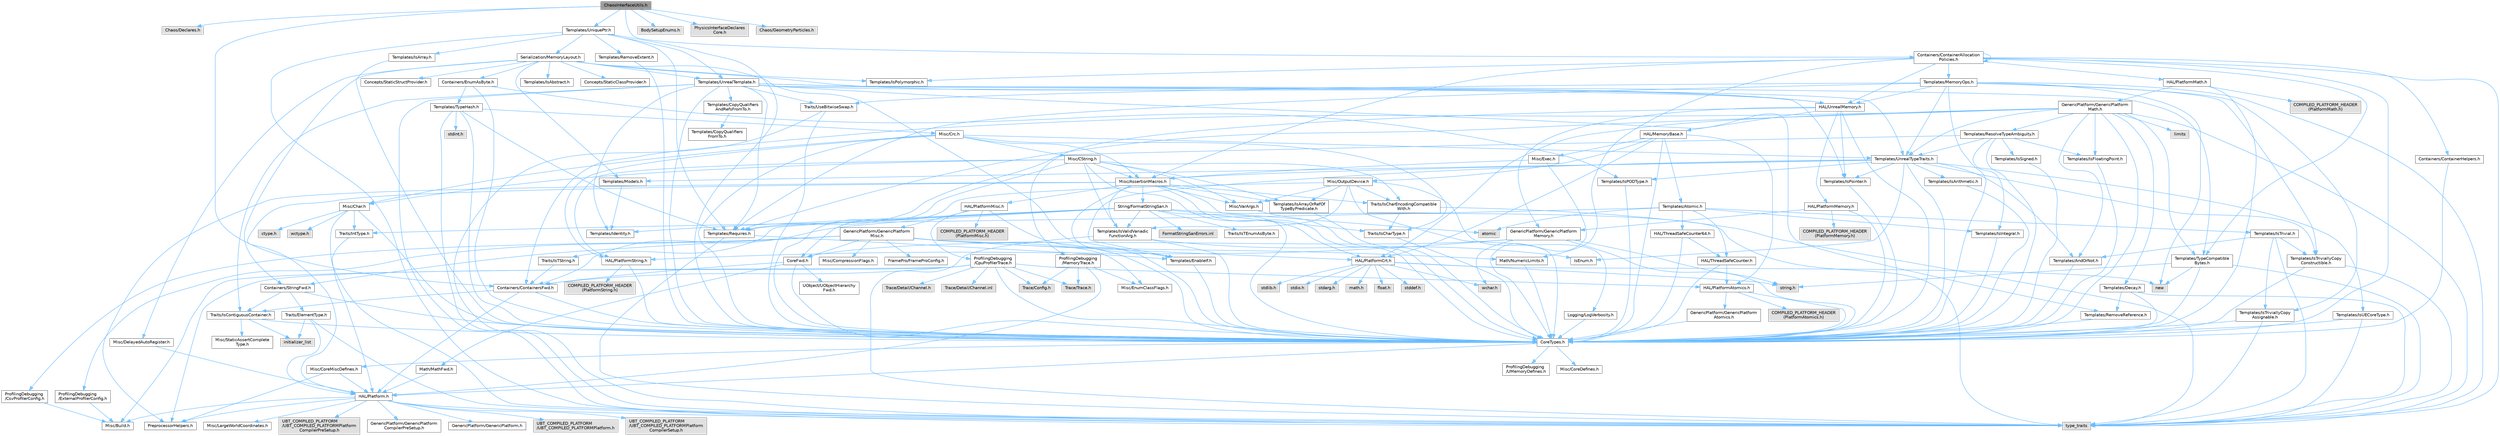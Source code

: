 digraph "ChaosInterfaceUtils.h"
{
 // INTERACTIVE_SVG=YES
 // LATEX_PDF_SIZE
  bgcolor="transparent";
  edge [fontname=Helvetica,fontsize=10,labelfontname=Helvetica,labelfontsize=10];
  node [fontname=Helvetica,fontsize=10,shape=box,height=0.2,width=0.4];
  Node1 [id="Node000001",label="ChaosInterfaceUtils.h",height=0.2,width=0.4,color="gray40", fillcolor="grey60", style="filled", fontcolor="black",tooltip=" "];
  Node1 -> Node2 [id="edge1_Node000001_Node000002",color="steelblue1",style="solid",tooltip=" "];
  Node2 [id="Node000002",label="Chaos/Declares.h",height=0.2,width=0.4,color="grey60", fillcolor="#E0E0E0", style="filled",tooltip=" "];
  Node1 -> Node3 [id="edge2_Node000001_Node000003",color="steelblue1",style="solid",tooltip=" "];
  Node3 [id="Node000003",label="Containers/ContainersFwd.h",height=0.2,width=0.4,color="grey40", fillcolor="white", style="filled",URL="$d4/d0a/ContainersFwd_8h.html",tooltip=" "];
  Node3 -> Node4 [id="edge3_Node000003_Node000004",color="steelblue1",style="solid",tooltip=" "];
  Node4 [id="Node000004",label="HAL/Platform.h",height=0.2,width=0.4,color="grey40", fillcolor="white", style="filled",URL="$d9/dd0/Platform_8h.html",tooltip=" "];
  Node4 -> Node5 [id="edge4_Node000004_Node000005",color="steelblue1",style="solid",tooltip=" "];
  Node5 [id="Node000005",label="Misc/Build.h",height=0.2,width=0.4,color="grey40", fillcolor="white", style="filled",URL="$d3/dbb/Build_8h.html",tooltip=" "];
  Node4 -> Node6 [id="edge5_Node000004_Node000006",color="steelblue1",style="solid",tooltip=" "];
  Node6 [id="Node000006",label="Misc/LargeWorldCoordinates.h",height=0.2,width=0.4,color="grey40", fillcolor="white", style="filled",URL="$d2/dcb/LargeWorldCoordinates_8h.html",tooltip=" "];
  Node4 -> Node7 [id="edge6_Node000004_Node000007",color="steelblue1",style="solid",tooltip=" "];
  Node7 [id="Node000007",label="type_traits",height=0.2,width=0.4,color="grey60", fillcolor="#E0E0E0", style="filled",tooltip=" "];
  Node4 -> Node8 [id="edge7_Node000004_Node000008",color="steelblue1",style="solid",tooltip=" "];
  Node8 [id="Node000008",label="PreprocessorHelpers.h",height=0.2,width=0.4,color="grey40", fillcolor="white", style="filled",URL="$db/ddb/PreprocessorHelpers_8h.html",tooltip=" "];
  Node4 -> Node9 [id="edge8_Node000004_Node000009",color="steelblue1",style="solid",tooltip=" "];
  Node9 [id="Node000009",label="UBT_COMPILED_PLATFORM\l/UBT_COMPILED_PLATFORMPlatform\lCompilerPreSetup.h",height=0.2,width=0.4,color="grey60", fillcolor="#E0E0E0", style="filled",tooltip=" "];
  Node4 -> Node10 [id="edge9_Node000004_Node000010",color="steelblue1",style="solid",tooltip=" "];
  Node10 [id="Node000010",label="GenericPlatform/GenericPlatform\lCompilerPreSetup.h",height=0.2,width=0.4,color="grey40", fillcolor="white", style="filled",URL="$d9/dc8/GenericPlatformCompilerPreSetup_8h.html",tooltip=" "];
  Node4 -> Node11 [id="edge10_Node000004_Node000011",color="steelblue1",style="solid",tooltip=" "];
  Node11 [id="Node000011",label="GenericPlatform/GenericPlatform.h",height=0.2,width=0.4,color="grey40", fillcolor="white", style="filled",URL="$d6/d84/GenericPlatform_8h.html",tooltip=" "];
  Node4 -> Node12 [id="edge11_Node000004_Node000012",color="steelblue1",style="solid",tooltip=" "];
  Node12 [id="Node000012",label="UBT_COMPILED_PLATFORM\l/UBT_COMPILED_PLATFORMPlatform.h",height=0.2,width=0.4,color="grey60", fillcolor="#E0E0E0", style="filled",tooltip=" "];
  Node4 -> Node13 [id="edge12_Node000004_Node000013",color="steelblue1",style="solid",tooltip=" "];
  Node13 [id="Node000013",label="UBT_COMPILED_PLATFORM\l/UBT_COMPILED_PLATFORMPlatform\lCompilerSetup.h",height=0.2,width=0.4,color="grey60", fillcolor="#E0E0E0", style="filled",tooltip=" "];
  Node3 -> Node14 [id="edge13_Node000003_Node000014",color="steelblue1",style="solid",tooltip=" "];
  Node14 [id="Node000014",label="CoreTypes.h",height=0.2,width=0.4,color="grey40", fillcolor="white", style="filled",URL="$dc/dec/CoreTypes_8h.html",tooltip=" "];
  Node14 -> Node4 [id="edge14_Node000014_Node000004",color="steelblue1",style="solid",tooltip=" "];
  Node14 -> Node15 [id="edge15_Node000014_Node000015",color="steelblue1",style="solid",tooltip=" "];
  Node15 [id="Node000015",label="ProfilingDebugging\l/UMemoryDefines.h",height=0.2,width=0.4,color="grey40", fillcolor="white", style="filled",URL="$d2/da2/UMemoryDefines_8h.html",tooltip=" "];
  Node14 -> Node16 [id="edge16_Node000014_Node000016",color="steelblue1",style="solid",tooltip=" "];
  Node16 [id="Node000016",label="Misc/CoreMiscDefines.h",height=0.2,width=0.4,color="grey40", fillcolor="white", style="filled",URL="$da/d38/CoreMiscDefines_8h.html",tooltip=" "];
  Node16 -> Node4 [id="edge17_Node000016_Node000004",color="steelblue1",style="solid",tooltip=" "];
  Node16 -> Node8 [id="edge18_Node000016_Node000008",color="steelblue1",style="solid",tooltip=" "];
  Node14 -> Node17 [id="edge19_Node000014_Node000017",color="steelblue1",style="solid",tooltip=" "];
  Node17 [id="Node000017",label="Misc/CoreDefines.h",height=0.2,width=0.4,color="grey40", fillcolor="white", style="filled",URL="$d3/dd2/CoreDefines_8h.html",tooltip=" "];
  Node3 -> Node18 [id="edge20_Node000003_Node000018",color="steelblue1",style="solid",tooltip=" "];
  Node18 [id="Node000018",label="Traits/IsContiguousContainer.h",height=0.2,width=0.4,color="grey40", fillcolor="white", style="filled",URL="$d5/d3c/IsContiguousContainer_8h.html",tooltip=" "];
  Node18 -> Node14 [id="edge21_Node000018_Node000014",color="steelblue1",style="solid",tooltip=" "];
  Node18 -> Node19 [id="edge22_Node000018_Node000019",color="steelblue1",style="solid",tooltip=" "];
  Node19 [id="Node000019",label="Misc/StaticAssertComplete\lType.h",height=0.2,width=0.4,color="grey40", fillcolor="white", style="filled",URL="$d5/d4e/StaticAssertCompleteType_8h.html",tooltip=" "];
  Node18 -> Node20 [id="edge23_Node000018_Node000020",color="steelblue1",style="solid",tooltip=" "];
  Node20 [id="Node000020",label="initializer_list",height=0.2,width=0.4,color="grey60", fillcolor="#E0E0E0", style="filled",tooltip=" "];
  Node1 -> Node21 [id="edge24_Node000001_Node000021",color="steelblue1",style="solid",tooltip=" "];
  Node21 [id="Node000021",label="Containers/ContainerAllocation\lPolicies.h",height=0.2,width=0.4,color="grey40", fillcolor="white", style="filled",URL="$d7/dff/ContainerAllocationPolicies_8h.html",tooltip=" "];
  Node21 -> Node14 [id="edge25_Node000021_Node000014",color="steelblue1",style="solid",tooltip=" "];
  Node21 -> Node22 [id="edge26_Node000021_Node000022",color="steelblue1",style="solid",tooltip=" "];
  Node22 [id="Node000022",label="Containers/ContainerHelpers.h",height=0.2,width=0.4,color="grey40", fillcolor="white", style="filled",URL="$d7/d33/ContainerHelpers_8h.html",tooltip=" "];
  Node22 -> Node14 [id="edge27_Node000022_Node000014",color="steelblue1",style="solid",tooltip=" "];
  Node21 -> Node21 [id="edge28_Node000021_Node000021",color="steelblue1",style="solid",tooltip=" "];
  Node21 -> Node23 [id="edge29_Node000021_Node000023",color="steelblue1",style="solid",tooltip=" "];
  Node23 [id="Node000023",label="HAL/PlatformMath.h",height=0.2,width=0.4,color="grey40", fillcolor="white", style="filled",URL="$dc/d53/PlatformMath_8h.html",tooltip=" "];
  Node23 -> Node14 [id="edge30_Node000023_Node000014",color="steelblue1",style="solid",tooltip=" "];
  Node23 -> Node24 [id="edge31_Node000023_Node000024",color="steelblue1",style="solid",tooltip=" "];
  Node24 [id="Node000024",label="GenericPlatform/GenericPlatform\lMath.h",height=0.2,width=0.4,color="grey40", fillcolor="white", style="filled",URL="$d5/d79/GenericPlatformMath_8h.html",tooltip=" "];
  Node24 -> Node14 [id="edge32_Node000024_Node000014",color="steelblue1",style="solid",tooltip=" "];
  Node24 -> Node3 [id="edge33_Node000024_Node000003",color="steelblue1",style="solid",tooltip=" "];
  Node24 -> Node25 [id="edge34_Node000024_Node000025",color="steelblue1",style="solid",tooltip=" "];
  Node25 [id="Node000025",label="HAL/PlatformCrt.h",height=0.2,width=0.4,color="grey40", fillcolor="white", style="filled",URL="$d8/d75/PlatformCrt_8h.html",tooltip=" "];
  Node25 -> Node26 [id="edge35_Node000025_Node000026",color="steelblue1",style="solid",tooltip=" "];
  Node26 [id="Node000026",label="new",height=0.2,width=0.4,color="grey60", fillcolor="#E0E0E0", style="filled",tooltip=" "];
  Node25 -> Node27 [id="edge36_Node000025_Node000027",color="steelblue1",style="solid",tooltip=" "];
  Node27 [id="Node000027",label="wchar.h",height=0.2,width=0.4,color="grey60", fillcolor="#E0E0E0", style="filled",tooltip=" "];
  Node25 -> Node28 [id="edge37_Node000025_Node000028",color="steelblue1",style="solid",tooltip=" "];
  Node28 [id="Node000028",label="stddef.h",height=0.2,width=0.4,color="grey60", fillcolor="#E0E0E0", style="filled",tooltip=" "];
  Node25 -> Node29 [id="edge38_Node000025_Node000029",color="steelblue1",style="solid",tooltip=" "];
  Node29 [id="Node000029",label="stdlib.h",height=0.2,width=0.4,color="grey60", fillcolor="#E0E0E0", style="filled",tooltip=" "];
  Node25 -> Node30 [id="edge39_Node000025_Node000030",color="steelblue1",style="solid",tooltip=" "];
  Node30 [id="Node000030",label="stdio.h",height=0.2,width=0.4,color="grey60", fillcolor="#E0E0E0", style="filled",tooltip=" "];
  Node25 -> Node31 [id="edge40_Node000025_Node000031",color="steelblue1",style="solid",tooltip=" "];
  Node31 [id="Node000031",label="stdarg.h",height=0.2,width=0.4,color="grey60", fillcolor="#E0E0E0", style="filled",tooltip=" "];
  Node25 -> Node32 [id="edge41_Node000025_Node000032",color="steelblue1",style="solid",tooltip=" "];
  Node32 [id="Node000032",label="math.h",height=0.2,width=0.4,color="grey60", fillcolor="#E0E0E0", style="filled",tooltip=" "];
  Node25 -> Node33 [id="edge42_Node000025_Node000033",color="steelblue1",style="solid",tooltip=" "];
  Node33 [id="Node000033",label="float.h",height=0.2,width=0.4,color="grey60", fillcolor="#E0E0E0", style="filled",tooltip=" "];
  Node25 -> Node34 [id="edge43_Node000025_Node000034",color="steelblue1",style="solid",tooltip=" "];
  Node34 [id="Node000034",label="string.h",height=0.2,width=0.4,color="grey60", fillcolor="#E0E0E0", style="filled",tooltip=" "];
  Node24 -> Node35 [id="edge44_Node000024_Node000035",color="steelblue1",style="solid",tooltip=" "];
  Node35 [id="Node000035",label="Templates/AndOrNot.h",height=0.2,width=0.4,color="grey40", fillcolor="white", style="filled",URL="$db/d0a/AndOrNot_8h.html",tooltip=" "];
  Node35 -> Node14 [id="edge45_Node000035_Node000014",color="steelblue1",style="solid",tooltip=" "];
  Node24 -> Node36 [id="edge46_Node000024_Node000036",color="steelblue1",style="solid",tooltip=" "];
  Node36 [id="Node000036",label="Templates/Decay.h",height=0.2,width=0.4,color="grey40", fillcolor="white", style="filled",URL="$dd/d0f/Decay_8h.html",tooltip=" "];
  Node36 -> Node14 [id="edge47_Node000036_Node000014",color="steelblue1",style="solid",tooltip=" "];
  Node36 -> Node37 [id="edge48_Node000036_Node000037",color="steelblue1",style="solid",tooltip=" "];
  Node37 [id="Node000037",label="Templates/RemoveReference.h",height=0.2,width=0.4,color="grey40", fillcolor="white", style="filled",URL="$da/dbe/RemoveReference_8h.html",tooltip=" "];
  Node37 -> Node14 [id="edge49_Node000037_Node000014",color="steelblue1",style="solid",tooltip=" "];
  Node36 -> Node7 [id="edge50_Node000036_Node000007",color="steelblue1",style="solid",tooltip=" "];
  Node24 -> Node38 [id="edge51_Node000024_Node000038",color="steelblue1",style="solid",tooltip=" "];
  Node38 [id="Node000038",label="Templates/IsFloatingPoint.h",height=0.2,width=0.4,color="grey40", fillcolor="white", style="filled",URL="$d3/d11/IsFloatingPoint_8h.html",tooltip=" "];
  Node38 -> Node14 [id="edge52_Node000038_Node000014",color="steelblue1",style="solid",tooltip=" "];
  Node24 -> Node39 [id="edge53_Node000024_Node000039",color="steelblue1",style="solid",tooltip=" "];
  Node39 [id="Node000039",label="Templates/UnrealTypeTraits.h",height=0.2,width=0.4,color="grey40", fillcolor="white", style="filled",URL="$d2/d2d/UnrealTypeTraits_8h.html",tooltip=" "];
  Node39 -> Node14 [id="edge54_Node000039_Node000014",color="steelblue1",style="solid",tooltip=" "];
  Node39 -> Node40 [id="edge55_Node000039_Node000040",color="steelblue1",style="solid",tooltip=" "];
  Node40 [id="Node000040",label="Templates/IsPointer.h",height=0.2,width=0.4,color="grey40", fillcolor="white", style="filled",URL="$d7/d05/IsPointer_8h.html",tooltip=" "];
  Node40 -> Node14 [id="edge56_Node000040_Node000014",color="steelblue1",style="solid",tooltip=" "];
  Node39 -> Node41 [id="edge57_Node000039_Node000041",color="steelblue1",style="solid",tooltip=" "];
  Node41 [id="Node000041",label="Misc/AssertionMacros.h",height=0.2,width=0.4,color="grey40", fillcolor="white", style="filled",URL="$d0/dfa/AssertionMacros_8h.html",tooltip=" "];
  Node41 -> Node14 [id="edge58_Node000041_Node000014",color="steelblue1",style="solid",tooltip=" "];
  Node41 -> Node4 [id="edge59_Node000041_Node000004",color="steelblue1",style="solid",tooltip=" "];
  Node41 -> Node42 [id="edge60_Node000041_Node000042",color="steelblue1",style="solid",tooltip=" "];
  Node42 [id="Node000042",label="HAL/PlatformMisc.h",height=0.2,width=0.4,color="grey40", fillcolor="white", style="filled",URL="$d0/df5/PlatformMisc_8h.html",tooltip=" "];
  Node42 -> Node14 [id="edge61_Node000042_Node000014",color="steelblue1",style="solid",tooltip=" "];
  Node42 -> Node43 [id="edge62_Node000042_Node000043",color="steelblue1",style="solid",tooltip=" "];
  Node43 [id="Node000043",label="GenericPlatform/GenericPlatform\lMisc.h",height=0.2,width=0.4,color="grey40", fillcolor="white", style="filled",URL="$db/d9a/GenericPlatformMisc_8h.html",tooltip=" "];
  Node43 -> Node44 [id="edge63_Node000043_Node000044",color="steelblue1",style="solid",tooltip=" "];
  Node44 [id="Node000044",label="Containers/StringFwd.h",height=0.2,width=0.4,color="grey40", fillcolor="white", style="filled",URL="$df/d37/StringFwd_8h.html",tooltip=" "];
  Node44 -> Node14 [id="edge64_Node000044_Node000014",color="steelblue1",style="solid",tooltip=" "];
  Node44 -> Node45 [id="edge65_Node000044_Node000045",color="steelblue1",style="solid",tooltip=" "];
  Node45 [id="Node000045",label="Traits/ElementType.h",height=0.2,width=0.4,color="grey40", fillcolor="white", style="filled",URL="$d5/d4f/ElementType_8h.html",tooltip=" "];
  Node45 -> Node4 [id="edge66_Node000045_Node000004",color="steelblue1",style="solid",tooltip=" "];
  Node45 -> Node20 [id="edge67_Node000045_Node000020",color="steelblue1",style="solid",tooltip=" "];
  Node45 -> Node7 [id="edge68_Node000045_Node000007",color="steelblue1",style="solid",tooltip=" "];
  Node44 -> Node18 [id="edge69_Node000044_Node000018",color="steelblue1",style="solid",tooltip=" "];
  Node43 -> Node46 [id="edge70_Node000043_Node000046",color="steelblue1",style="solid",tooltip=" "];
  Node46 [id="Node000046",label="CoreFwd.h",height=0.2,width=0.4,color="grey40", fillcolor="white", style="filled",URL="$d1/d1e/CoreFwd_8h.html",tooltip=" "];
  Node46 -> Node14 [id="edge71_Node000046_Node000014",color="steelblue1",style="solid",tooltip=" "];
  Node46 -> Node3 [id="edge72_Node000046_Node000003",color="steelblue1",style="solid",tooltip=" "];
  Node46 -> Node47 [id="edge73_Node000046_Node000047",color="steelblue1",style="solid",tooltip=" "];
  Node47 [id="Node000047",label="Math/MathFwd.h",height=0.2,width=0.4,color="grey40", fillcolor="white", style="filled",URL="$d2/d10/MathFwd_8h.html",tooltip=" "];
  Node47 -> Node4 [id="edge74_Node000047_Node000004",color="steelblue1",style="solid",tooltip=" "];
  Node46 -> Node48 [id="edge75_Node000046_Node000048",color="steelblue1",style="solid",tooltip=" "];
  Node48 [id="Node000048",label="UObject/UObjectHierarchy\lFwd.h",height=0.2,width=0.4,color="grey40", fillcolor="white", style="filled",URL="$d3/d13/UObjectHierarchyFwd_8h.html",tooltip=" "];
  Node43 -> Node14 [id="edge76_Node000043_Node000014",color="steelblue1",style="solid",tooltip=" "];
  Node43 -> Node49 [id="edge77_Node000043_Node000049",color="steelblue1",style="solid",tooltip=" "];
  Node49 [id="Node000049",label="FramePro/FrameProConfig.h",height=0.2,width=0.4,color="grey40", fillcolor="white", style="filled",URL="$d7/d90/FrameProConfig_8h.html",tooltip=" "];
  Node43 -> Node25 [id="edge78_Node000043_Node000025",color="steelblue1",style="solid",tooltip=" "];
  Node43 -> Node50 [id="edge79_Node000043_Node000050",color="steelblue1",style="solid",tooltip=" "];
  Node50 [id="Node000050",label="Math/NumericLimits.h",height=0.2,width=0.4,color="grey40", fillcolor="white", style="filled",URL="$df/d1b/NumericLimits_8h.html",tooltip=" "];
  Node50 -> Node14 [id="edge80_Node000050_Node000014",color="steelblue1",style="solid",tooltip=" "];
  Node43 -> Node51 [id="edge81_Node000043_Node000051",color="steelblue1",style="solid",tooltip=" "];
  Node51 [id="Node000051",label="Misc/CompressionFlags.h",height=0.2,width=0.4,color="grey40", fillcolor="white", style="filled",URL="$d9/d76/CompressionFlags_8h.html",tooltip=" "];
  Node43 -> Node52 [id="edge82_Node000043_Node000052",color="steelblue1",style="solid",tooltip=" "];
  Node52 [id="Node000052",label="Misc/EnumClassFlags.h",height=0.2,width=0.4,color="grey40", fillcolor="white", style="filled",URL="$d8/de7/EnumClassFlags_8h.html",tooltip=" "];
  Node43 -> Node53 [id="edge83_Node000043_Node000053",color="steelblue1",style="solid",tooltip=" "];
  Node53 [id="Node000053",label="ProfilingDebugging\l/CsvProfilerConfig.h",height=0.2,width=0.4,color="grey40", fillcolor="white", style="filled",URL="$d3/d88/CsvProfilerConfig_8h.html",tooltip=" "];
  Node53 -> Node5 [id="edge84_Node000053_Node000005",color="steelblue1",style="solid",tooltip=" "];
  Node43 -> Node54 [id="edge85_Node000043_Node000054",color="steelblue1",style="solid",tooltip=" "];
  Node54 [id="Node000054",label="ProfilingDebugging\l/ExternalProfilerConfig.h",height=0.2,width=0.4,color="grey40", fillcolor="white", style="filled",URL="$d3/dbb/ExternalProfilerConfig_8h.html",tooltip=" "];
  Node54 -> Node5 [id="edge86_Node000054_Node000005",color="steelblue1",style="solid",tooltip=" "];
  Node42 -> Node55 [id="edge87_Node000042_Node000055",color="steelblue1",style="solid",tooltip=" "];
  Node55 [id="Node000055",label="COMPILED_PLATFORM_HEADER\l(PlatformMisc.h)",height=0.2,width=0.4,color="grey60", fillcolor="#E0E0E0", style="filled",tooltip=" "];
  Node42 -> Node56 [id="edge88_Node000042_Node000056",color="steelblue1",style="solid",tooltip=" "];
  Node56 [id="Node000056",label="ProfilingDebugging\l/CpuProfilerTrace.h",height=0.2,width=0.4,color="grey40", fillcolor="white", style="filled",URL="$da/dcb/CpuProfilerTrace_8h.html",tooltip=" "];
  Node56 -> Node14 [id="edge89_Node000056_Node000014",color="steelblue1",style="solid",tooltip=" "];
  Node56 -> Node3 [id="edge90_Node000056_Node000003",color="steelblue1",style="solid",tooltip=" "];
  Node56 -> Node57 [id="edge91_Node000056_Node000057",color="steelblue1",style="solid",tooltip=" "];
  Node57 [id="Node000057",label="HAL/PlatformAtomics.h",height=0.2,width=0.4,color="grey40", fillcolor="white", style="filled",URL="$d3/d36/PlatformAtomics_8h.html",tooltip=" "];
  Node57 -> Node14 [id="edge92_Node000057_Node000014",color="steelblue1",style="solid",tooltip=" "];
  Node57 -> Node58 [id="edge93_Node000057_Node000058",color="steelblue1",style="solid",tooltip=" "];
  Node58 [id="Node000058",label="GenericPlatform/GenericPlatform\lAtomics.h",height=0.2,width=0.4,color="grey40", fillcolor="white", style="filled",URL="$da/d72/GenericPlatformAtomics_8h.html",tooltip=" "];
  Node58 -> Node14 [id="edge94_Node000058_Node000014",color="steelblue1",style="solid",tooltip=" "];
  Node57 -> Node59 [id="edge95_Node000057_Node000059",color="steelblue1",style="solid",tooltip=" "];
  Node59 [id="Node000059",label="COMPILED_PLATFORM_HEADER\l(PlatformAtomics.h)",height=0.2,width=0.4,color="grey60", fillcolor="#E0E0E0", style="filled",tooltip=" "];
  Node56 -> Node8 [id="edge96_Node000056_Node000008",color="steelblue1",style="solid",tooltip=" "];
  Node56 -> Node5 [id="edge97_Node000056_Node000005",color="steelblue1",style="solid",tooltip=" "];
  Node56 -> Node60 [id="edge98_Node000056_Node000060",color="steelblue1",style="solid",tooltip=" "];
  Node60 [id="Node000060",label="Trace/Config.h",height=0.2,width=0.4,color="grey60", fillcolor="#E0E0E0", style="filled",tooltip=" "];
  Node56 -> Node61 [id="edge99_Node000056_Node000061",color="steelblue1",style="solid",tooltip=" "];
  Node61 [id="Node000061",label="Trace/Detail/Channel.h",height=0.2,width=0.4,color="grey60", fillcolor="#E0E0E0", style="filled",tooltip=" "];
  Node56 -> Node62 [id="edge100_Node000056_Node000062",color="steelblue1",style="solid",tooltip=" "];
  Node62 [id="Node000062",label="Trace/Detail/Channel.inl",height=0.2,width=0.4,color="grey60", fillcolor="#E0E0E0", style="filled",tooltip=" "];
  Node56 -> Node63 [id="edge101_Node000056_Node000063",color="steelblue1",style="solid",tooltip=" "];
  Node63 [id="Node000063",label="Trace/Trace.h",height=0.2,width=0.4,color="grey60", fillcolor="#E0E0E0", style="filled",tooltip=" "];
  Node41 -> Node8 [id="edge102_Node000041_Node000008",color="steelblue1",style="solid",tooltip=" "];
  Node41 -> Node64 [id="edge103_Node000041_Node000064",color="steelblue1",style="solid",tooltip=" "];
  Node64 [id="Node000064",label="Templates/EnableIf.h",height=0.2,width=0.4,color="grey40", fillcolor="white", style="filled",URL="$d7/d60/EnableIf_8h.html",tooltip=" "];
  Node64 -> Node14 [id="edge104_Node000064_Node000014",color="steelblue1",style="solid",tooltip=" "];
  Node41 -> Node65 [id="edge105_Node000041_Node000065",color="steelblue1",style="solid",tooltip=" "];
  Node65 [id="Node000065",label="Templates/IsArrayOrRefOf\lTypeByPredicate.h",height=0.2,width=0.4,color="grey40", fillcolor="white", style="filled",URL="$d6/da1/IsArrayOrRefOfTypeByPredicate_8h.html",tooltip=" "];
  Node65 -> Node14 [id="edge106_Node000065_Node000014",color="steelblue1",style="solid",tooltip=" "];
  Node41 -> Node66 [id="edge107_Node000041_Node000066",color="steelblue1",style="solid",tooltip=" "];
  Node66 [id="Node000066",label="Templates/IsValidVariadic\lFunctionArg.h",height=0.2,width=0.4,color="grey40", fillcolor="white", style="filled",URL="$d0/dc8/IsValidVariadicFunctionArg_8h.html",tooltip=" "];
  Node66 -> Node14 [id="edge108_Node000066_Node000014",color="steelblue1",style="solid",tooltip=" "];
  Node66 -> Node67 [id="edge109_Node000066_Node000067",color="steelblue1",style="solid",tooltip=" "];
  Node67 [id="Node000067",label="IsEnum.h",height=0.2,width=0.4,color="grey40", fillcolor="white", style="filled",URL="$d4/de5/IsEnum_8h.html",tooltip=" "];
  Node66 -> Node7 [id="edge110_Node000066_Node000007",color="steelblue1",style="solid",tooltip=" "];
  Node41 -> Node68 [id="edge111_Node000041_Node000068",color="steelblue1",style="solid",tooltip=" "];
  Node68 [id="Node000068",label="Traits/IsCharEncodingCompatible\lWith.h",height=0.2,width=0.4,color="grey40", fillcolor="white", style="filled",URL="$df/dd1/IsCharEncodingCompatibleWith_8h.html",tooltip=" "];
  Node68 -> Node7 [id="edge112_Node000068_Node000007",color="steelblue1",style="solid",tooltip=" "];
  Node68 -> Node69 [id="edge113_Node000068_Node000069",color="steelblue1",style="solid",tooltip=" "];
  Node69 [id="Node000069",label="Traits/IsCharType.h",height=0.2,width=0.4,color="grey40", fillcolor="white", style="filled",URL="$db/d51/IsCharType_8h.html",tooltip=" "];
  Node69 -> Node14 [id="edge114_Node000069_Node000014",color="steelblue1",style="solid",tooltip=" "];
  Node41 -> Node70 [id="edge115_Node000041_Node000070",color="steelblue1",style="solid",tooltip=" "];
  Node70 [id="Node000070",label="Misc/VarArgs.h",height=0.2,width=0.4,color="grey40", fillcolor="white", style="filled",URL="$d5/d6f/VarArgs_8h.html",tooltip=" "];
  Node70 -> Node14 [id="edge116_Node000070_Node000014",color="steelblue1",style="solid",tooltip=" "];
  Node41 -> Node71 [id="edge117_Node000041_Node000071",color="steelblue1",style="solid",tooltip=" "];
  Node71 [id="Node000071",label="String/FormatStringSan.h",height=0.2,width=0.4,color="grey40", fillcolor="white", style="filled",URL="$d3/d8b/FormatStringSan_8h.html",tooltip=" "];
  Node71 -> Node7 [id="edge118_Node000071_Node000007",color="steelblue1",style="solid",tooltip=" "];
  Node71 -> Node14 [id="edge119_Node000071_Node000014",color="steelblue1",style="solid",tooltip=" "];
  Node71 -> Node72 [id="edge120_Node000071_Node000072",color="steelblue1",style="solid",tooltip=" "];
  Node72 [id="Node000072",label="Templates/Requires.h",height=0.2,width=0.4,color="grey40", fillcolor="white", style="filled",URL="$dc/d96/Requires_8h.html",tooltip=" "];
  Node72 -> Node64 [id="edge121_Node000072_Node000064",color="steelblue1",style="solid",tooltip=" "];
  Node72 -> Node7 [id="edge122_Node000072_Node000007",color="steelblue1",style="solid",tooltip=" "];
  Node71 -> Node73 [id="edge123_Node000071_Node000073",color="steelblue1",style="solid",tooltip=" "];
  Node73 [id="Node000073",label="Templates/Identity.h",height=0.2,width=0.4,color="grey40", fillcolor="white", style="filled",URL="$d0/dd5/Identity_8h.html",tooltip=" "];
  Node71 -> Node66 [id="edge124_Node000071_Node000066",color="steelblue1",style="solid",tooltip=" "];
  Node71 -> Node69 [id="edge125_Node000071_Node000069",color="steelblue1",style="solid",tooltip=" "];
  Node71 -> Node74 [id="edge126_Node000071_Node000074",color="steelblue1",style="solid",tooltip=" "];
  Node74 [id="Node000074",label="Traits/IsTEnumAsByte.h",height=0.2,width=0.4,color="grey40", fillcolor="white", style="filled",URL="$d1/de6/IsTEnumAsByte_8h.html",tooltip=" "];
  Node71 -> Node75 [id="edge127_Node000071_Node000075",color="steelblue1",style="solid",tooltip=" "];
  Node75 [id="Node000075",label="Traits/IsTString.h",height=0.2,width=0.4,color="grey40", fillcolor="white", style="filled",URL="$d0/df8/IsTString_8h.html",tooltip=" "];
  Node75 -> Node3 [id="edge128_Node000075_Node000003",color="steelblue1",style="solid",tooltip=" "];
  Node71 -> Node3 [id="edge129_Node000071_Node000003",color="steelblue1",style="solid",tooltip=" "];
  Node71 -> Node76 [id="edge130_Node000071_Node000076",color="steelblue1",style="solid",tooltip=" "];
  Node76 [id="Node000076",label="FormatStringSanErrors.inl",height=0.2,width=0.4,color="grey60", fillcolor="#E0E0E0", style="filled",tooltip=" "];
  Node41 -> Node77 [id="edge131_Node000041_Node000077",color="steelblue1",style="solid",tooltip=" "];
  Node77 [id="Node000077",label="atomic",height=0.2,width=0.4,color="grey60", fillcolor="#E0E0E0", style="filled",tooltip=" "];
  Node39 -> Node35 [id="edge132_Node000039_Node000035",color="steelblue1",style="solid",tooltip=" "];
  Node39 -> Node64 [id="edge133_Node000039_Node000064",color="steelblue1",style="solid",tooltip=" "];
  Node39 -> Node78 [id="edge134_Node000039_Node000078",color="steelblue1",style="solid",tooltip=" "];
  Node78 [id="Node000078",label="Templates/IsArithmetic.h",height=0.2,width=0.4,color="grey40", fillcolor="white", style="filled",URL="$d2/d5d/IsArithmetic_8h.html",tooltip=" "];
  Node78 -> Node14 [id="edge135_Node000078_Node000014",color="steelblue1",style="solid",tooltip=" "];
  Node39 -> Node67 [id="edge136_Node000039_Node000067",color="steelblue1",style="solid",tooltip=" "];
  Node39 -> Node79 [id="edge137_Node000039_Node000079",color="steelblue1",style="solid",tooltip=" "];
  Node79 [id="Node000079",label="Templates/Models.h",height=0.2,width=0.4,color="grey40", fillcolor="white", style="filled",URL="$d3/d0c/Models_8h.html",tooltip=" "];
  Node79 -> Node73 [id="edge138_Node000079_Node000073",color="steelblue1",style="solid",tooltip=" "];
  Node39 -> Node80 [id="edge139_Node000039_Node000080",color="steelblue1",style="solid",tooltip=" "];
  Node80 [id="Node000080",label="Templates/IsPODType.h",height=0.2,width=0.4,color="grey40", fillcolor="white", style="filled",URL="$d7/db1/IsPODType_8h.html",tooltip=" "];
  Node80 -> Node14 [id="edge140_Node000080_Node000014",color="steelblue1",style="solid",tooltip=" "];
  Node39 -> Node81 [id="edge141_Node000039_Node000081",color="steelblue1",style="solid",tooltip=" "];
  Node81 [id="Node000081",label="Templates/IsUECoreType.h",height=0.2,width=0.4,color="grey40", fillcolor="white", style="filled",URL="$d1/db8/IsUECoreType_8h.html",tooltip=" "];
  Node81 -> Node14 [id="edge142_Node000081_Node000014",color="steelblue1",style="solid",tooltip=" "];
  Node81 -> Node7 [id="edge143_Node000081_Node000007",color="steelblue1",style="solid",tooltip=" "];
  Node39 -> Node82 [id="edge144_Node000039_Node000082",color="steelblue1",style="solid",tooltip=" "];
  Node82 [id="Node000082",label="Templates/IsTriviallyCopy\lConstructible.h",height=0.2,width=0.4,color="grey40", fillcolor="white", style="filled",URL="$d3/d78/IsTriviallyCopyConstructible_8h.html",tooltip=" "];
  Node82 -> Node14 [id="edge145_Node000082_Node000014",color="steelblue1",style="solid",tooltip=" "];
  Node82 -> Node7 [id="edge146_Node000082_Node000007",color="steelblue1",style="solid",tooltip=" "];
  Node24 -> Node72 [id="edge147_Node000024_Node000072",color="steelblue1",style="solid",tooltip=" "];
  Node24 -> Node83 [id="edge148_Node000024_Node000083",color="steelblue1",style="solid",tooltip=" "];
  Node83 [id="Node000083",label="Templates/ResolveTypeAmbiguity.h",height=0.2,width=0.4,color="grey40", fillcolor="white", style="filled",URL="$df/d1f/ResolveTypeAmbiguity_8h.html",tooltip=" "];
  Node83 -> Node14 [id="edge149_Node000083_Node000014",color="steelblue1",style="solid",tooltip=" "];
  Node83 -> Node38 [id="edge150_Node000083_Node000038",color="steelblue1",style="solid",tooltip=" "];
  Node83 -> Node39 [id="edge151_Node000083_Node000039",color="steelblue1",style="solid",tooltip=" "];
  Node83 -> Node84 [id="edge152_Node000083_Node000084",color="steelblue1",style="solid",tooltip=" "];
  Node84 [id="Node000084",label="Templates/IsSigned.h",height=0.2,width=0.4,color="grey40", fillcolor="white", style="filled",URL="$d8/dd8/IsSigned_8h.html",tooltip=" "];
  Node84 -> Node14 [id="edge153_Node000084_Node000014",color="steelblue1",style="solid",tooltip=" "];
  Node83 -> Node85 [id="edge154_Node000083_Node000085",color="steelblue1",style="solid",tooltip=" "];
  Node85 [id="Node000085",label="Templates/IsIntegral.h",height=0.2,width=0.4,color="grey40", fillcolor="white", style="filled",URL="$da/d64/IsIntegral_8h.html",tooltip=" "];
  Node85 -> Node14 [id="edge155_Node000085_Node000014",color="steelblue1",style="solid",tooltip=" "];
  Node83 -> Node72 [id="edge156_Node000083_Node000072",color="steelblue1",style="solid",tooltip=" "];
  Node24 -> Node86 [id="edge157_Node000024_Node000086",color="steelblue1",style="solid",tooltip=" "];
  Node86 [id="Node000086",label="Templates/TypeCompatible\lBytes.h",height=0.2,width=0.4,color="grey40", fillcolor="white", style="filled",URL="$df/d0a/TypeCompatibleBytes_8h.html",tooltip=" "];
  Node86 -> Node14 [id="edge158_Node000086_Node000014",color="steelblue1",style="solid",tooltip=" "];
  Node86 -> Node34 [id="edge159_Node000086_Node000034",color="steelblue1",style="solid",tooltip=" "];
  Node86 -> Node26 [id="edge160_Node000086_Node000026",color="steelblue1",style="solid",tooltip=" "];
  Node86 -> Node7 [id="edge161_Node000086_Node000007",color="steelblue1",style="solid",tooltip=" "];
  Node24 -> Node87 [id="edge162_Node000024_Node000087",color="steelblue1",style="solid",tooltip=" "];
  Node87 [id="Node000087",label="limits",height=0.2,width=0.4,color="grey60", fillcolor="#E0E0E0", style="filled",tooltip=" "];
  Node24 -> Node7 [id="edge163_Node000024_Node000007",color="steelblue1",style="solid",tooltip=" "];
  Node23 -> Node88 [id="edge164_Node000023_Node000088",color="steelblue1",style="solid",tooltip=" "];
  Node88 [id="Node000088",label="COMPILED_PLATFORM_HEADER\l(PlatformMath.h)",height=0.2,width=0.4,color="grey60", fillcolor="#E0E0E0", style="filled",tooltip=" "];
  Node21 -> Node89 [id="edge165_Node000021_Node000089",color="steelblue1",style="solid",tooltip=" "];
  Node89 [id="Node000089",label="HAL/UnrealMemory.h",height=0.2,width=0.4,color="grey40", fillcolor="white", style="filled",URL="$d9/d96/UnrealMemory_8h.html",tooltip=" "];
  Node89 -> Node14 [id="edge166_Node000089_Node000014",color="steelblue1",style="solid",tooltip=" "];
  Node89 -> Node90 [id="edge167_Node000089_Node000090",color="steelblue1",style="solid",tooltip=" "];
  Node90 [id="Node000090",label="GenericPlatform/GenericPlatform\lMemory.h",height=0.2,width=0.4,color="grey40", fillcolor="white", style="filled",URL="$dd/d22/GenericPlatformMemory_8h.html",tooltip=" "];
  Node90 -> Node46 [id="edge168_Node000090_Node000046",color="steelblue1",style="solid",tooltip=" "];
  Node90 -> Node14 [id="edge169_Node000090_Node000014",color="steelblue1",style="solid",tooltip=" "];
  Node90 -> Node91 [id="edge170_Node000090_Node000091",color="steelblue1",style="solid",tooltip=" "];
  Node91 [id="Node000091",label="HAL/PlatformString.h",height=0.2,width=0.4,color="grey40", fillcolor="white", style="filled",URL="$db/db5/PlatformString_8h.html",tooltip=" "];
  Node91 -> Node14 [id="edge171_Node000091_Node000014",color="steelblue1",style="solid",tooltip=" "];
  Node91 -> Node92 [id="edge172_Node000091_Node000092",color="steelblue1",style="solid",tooltip=" "];
  Node92 [id="Node000092",label="COMPILED_PLATFORM_HEADER\l(PlatformString.h)",height=0.2,width=0.4,color="grey60", fillcolor="#E0E0E0", style="filled",tooltip=" "];
  Node90 -> Node34 [id="edge173_Node000090_Node000034",color="steelblue1",style="solid",tooltip=" "];
  Node90 -> Node27 [id="edge174_Node000090_Node000027",color="steelblue1",style="solid",tooltip=" "];
  Node89 -> Node93 [id="edge175_Node000089_Node000093",color="steelblue1",style="solid",tooltip=" "];
  Node93 [id="Node000093",label="HAL/MemoryBase.h",height=0.2,width=0.4,color="grey40", fillcolor="white", style="filled",URL="$d6/d9f/MemoryBase_8h.html",tooltip=" "];
  Node93 -> Node14 [id="edge176_Node000093_Node000014",color="steelblue1",style="solid",tooltip=" "];
  Node93 -> Node57 [id="edge177_Node000093_Node000057",color="steelblue1",style="solid",tooltip=" "];
  Node93 -> Node25 [id="edge178_Node000093_Node000025",color="steelblue1",style="solid",tooltip=" "];
  Node93 -> Node94 [id="edge179_Node000093_Node000094",color="steelblue1",style="solid",tooltip=" "];
  Node94 [id="Node000094",label="Misc/Exec.h",height=0.2,width=0.4,color="grey40", fillcolor="white", style="filled",URL="$de/ddb/Exec_8h.html",tooltip=" "];
  Node94 -> Node14 [id="edge180_Node000094_Node000014",color="steelblue1",style="solid",tooltip=" "];
  Node94 -> Node41 [id="edge181_Node000094_Node000041",color="steelblue1",style="solid",tooltip=" "];
  Node93 -> Node95 [id="edge182_Node000093_Node000095",color="steelblue1",style="solid",tooltip=" "];
  Node95 [id="Node000095",label="Misc/OutputDevice.h",height=0.2,width=0.4,color="grey40", fillcolor="white", style="filled",URL="$d7/d32/OutputDevice_8h.html",tooltip=" "];
  Node95 -> Node46 [id="edge183_Node000095_Node000046",color="steelblue1",style="solid",tooltip=" "];
  Node95 -> Node14 [id="edge184_Node000095_Node000014",color="steelblue1",style="solid",tooltip=" "];
  Node95 -> Node96 [id="edge185_Node000095_Node000096",color="steelblue1",style="solid",tooltip=" "];
  Node96 [id="Node000096",label="Logging/LogVerbosity.h",height=0.2,width=0.4,color="grey40", fillcolor="white", style="filled",URL="$d2/d8f/LogVerbosity_8h.html",tooltip=" "];
  Node96 -> Node14 [id="edge186_Node000096_Node000014",color="steelblue1",style="solid",tooltip=" "];
  Node95 -> Node70 [id="edge187_Node000095_Node000070",color="steelblue1",style="solid",tooltip=" "];
  Node95 -> Node65 [id="edge188_Node000095_Node000065",color="steelblue1",style="solid",tooltip=" "];
  Node95 -> Node66 [id="edge189_Node000095_Node000066",color="steelblue1",style="solid",tooltip=" "];
  Node95 -> Node68 [id="edge190_Node000095_Node000068",color="steelblue1",style="solid",tooltip=" "];
  Node93 -> Node97 [id="edge191_Node000093_Node000097",color="steelblue1",style="solid",tooltip=" "];
  Node97 [id="Node000097",label="Templates/Atomic.h",height=0.2,width=0.4,color="grey40", fillcolor="white", style="filled",URL="$d3/d91/Atomic_8h.html",tooltip=" "];
  Node97 -> Node98 [id="edge192_Node000097_Node000098",color="steelblue1",style="solid",tooltip=" "];
  Node98 [id="Node000098",label="HAL/ThreadSafeCounter.h",height=0.2,width=0.4,color="grey40", fillcolor="white", style="filled",URL="$dc/dc9/ThreadSafeCounter_8h.html",tooltip=" "];
  Node98 -> Node14 [id="edge193_Node000098_Node000014",color="steelblue1",style="solid",tooltip=" "];
  Node98 -> Node57 [id="edge194_Node000098_Node000057",color="steelblue1",style="solid",tooltip=" "];
  Node97 -> Node99 [id="edge195_Node000097_Node000099",color="steelblue1",style="solid",tooltip=" "];
  Node99 [id="Node000099",label="HAL/ThreadSafeCounter64.h",height=0.2,width=0.4,color="grey40", fillcolor="white", style="filled",URL="$d0/d12/ThreadSafeCounter64_8h.html",tooltip=" "];
  Node99 -> Node14 [id="edge196_Node000099_Node000014",color="steelblue1",style="solid",tooltip=" "];
  Node99 -> Node98 [id="edge197_Node000099_Node000098",color="steelblue1",style="solid",tooltip=" "];
  Node97 -> Node85 [id="edge198_Node000097_Node000085",color="steelblue1",style="solid",tooltip=" "];
  Node97 -> Node100 [id="edge199_Node000097_Node000100",color="steelblue1",style="solid",tooltip=" "];
  Node100 [id="Node000100",label="Templates/IsTrivial.h",height=0.2,width=0.4,color="grey40", fillcolor="white", style="filled",URL="$da/d4c/IsTrivial_8h.html",tooltip=" "];
  Node100 -> Node35 [id="edge200_Node000100_Node000035",color="steelblue1",style="solid",tooltip=" "];
  Node100 -> Node82 [id="edge201_Node000100_Node000082",color="steelblue1",style="solid",tooltip=" "];
  Node100 -> Node101 [id="edge202_Node000100_Node000101",color="steelblue1",style="solid",tooltip=" "];
  Node101 [id="Node000101",label="Templates/IsTriviallyCopy\lAssignable.h",height=0.2,width=0.4,color="grey40", fillcolor="white", style="filled",URL="$d2/df2/IsTriviallyCopyAssignable_8h.html",tooltip=" "];
  Node101 -> Node14 [id="edge203_Node000101_Node000014",color="steelblue1",style="solid",tooltip=" "];
  Node101 -> Node7 [id="edge204_Node000101_Node000007",color="steelblue1",style="solid",tooltip=" "];
  Node100 -> Node7 [id="edge205_Node000100_Node000007",color="steelblue1",style="solid",tooltip=" "];
  Node97 -> Node102 [id="edge206_Node000097_Node000102",color="steelblue1",style="solid",tooltip=" "];
  Node102 [id="Node000102",label="Traits/IntType.h",height=0.2,width=0.4,color="grey40", fillcolor="white", style="filled",URL="$d7/deb/IntType_8h.html",tooltip=" "];
  Node102 -> Node4 [id="edge207_Node000102_Node000004",color="steelblue1",style="solid",tooltip=" "];
  Node97 -> Node77 [id="edge208_Node000097_Node000077",color="steelblue1",style="solid",tooltip=" "];
  Node89 -> Node103 [id="edge209_Node000089_Node000103",color="steelblue1",style="solid",tooltip=" "];
  Node103 [id="Node000103",label="HAL/PlatformMemory.h",height=0.2,width=0.4,color="grey40", fillcolor="white", style="filled",URL="$de/d68/PlatformMemory_8h.html",tooltip=" "];
  Node103 -> Node14 [id="edge210_Node000103_Node000014",color="steelblue1",style="solid",tooltip=" "];
  Node103 -> Node90 [id="edge211_Node000103_Node000090",color="steelblue1",style="solid",tooltip=" "];
  Node103 -> Node104 [id="edge212_Node000103_Node000104",color="steelblue1",style="solid",tooltip=" "];
  Node104 [id="Node000104",label="COMPILED_PLATFORM_HEADER\l(PlatformMemory.h)",height=0.2,width=0.4,color="grey60", fillcolor="#E0E0E0", style="filled",tooltip=" "];
  Node89 -> Node105 [id="edge213_Node000089_Node000105",color="steelblue1",style="solid",tooltip=" "];
  Node105 [id="Node000105",label="ProfilingDebugging\l/MemoryTrace.h",height=0.2,width=0.4,color="grey40", fillcolor="white", style="filled",URL="$da/dd7/MemoryTrace_8h.html",tooltip=" "];
  Node105 -> Node4 [id="edge214_Node000105_Node000004",color="steelblue1",style="solid",tooltip=" "];
  Node105 -> Node52 [id="edge215_Node000105_Node000052",color="steelblue1",style="solid",tooltip=" "];
  Node105 -> Node60 [id="edge216_Node000105_Node000060",color="steelblue1",style="solid",tooltip=" "];
  Node105 -> Node63 [id="edge217_Node000105_Node000063",color="steelblue1",style="solid",tooltip=" "];
  Node89 -> Node40 [id="edge218_Node000089_Node000040",color="steelblue1",style="solid",tooltip=" "];
  Node21 -> Node50 [id="edge219_Node000021_Node000050",color="steelblue1",style="solid",tooltip=" "];
  Node21 -> Node41 [id="edge220_Node000021_Node000041",color="steelblue1",style="solid",tooltip=" "];
  Node21 -> Node106 [id="edge221_Node000021_Node000106",color="steelblue1",style="solid",tooltip=" "];
  Node106 [id="Node000106",label="Templates/IsPolymorphic.h",height=0.2,width=0.4,color="grey40", fillcolor="white", style="filled",URL="$dc/d20/IsPolymorphic_8h.html",tooltip=" "];
  Node21 -> Node107 [id="edge222_Node000021_Node000107",color="steelblue1",style="solid",tooltip=" "];
  Node107 [id="Node000107",label="Templates/MemoryOps.h",height=0.2,width=0.4,color="grey40", fillcolor="white", style="filled",URL="$db/dea/MemoryOps_8h.html",tooltip=" "];
  Node107 -> Node14 [id="edge223_Node000107_Node000014",color="steelblue1",style="solid",tooltip=" "];
  Node107 -> Node89 [id="edge224_Node000107_Node000089",color="steelblue1",style="solid",tooltip=" "];
  Node107 -> Node101 [id="edge225_Node000107_Node000101",color="steelblue1",style="solid",tooltip=" "];
  Node107 -> Node82 [id="edge226_Node000107_Node000082",color="steelblue1",style="solid",tooltip=" "];
  Node107 -> Node72 [id="edge227_Node000107_Node000072",color="steelblue1",style="solid",tooltip=" "];
  Node107 -> Node39 [id="edge228_Node000107_Node000039",color="steelblue1",style="solid",tooltip=" "];
  Node107 -> Node108 [id="edge229_Node000107_Node000108",color="steelblue1",style="solid",tooltip=" "];
  Node108 [id="Node000108",label="Traits/UseBitwiseSwap.h",height=0.2,width=0.4,color="grey40", fillcolor="white", style="filled",URL="$db/df3/UseBitwiseSwap_8h.html",tooltip=" "];
  Node108 -> Node14 [id="edge230_Node000108_Node000014",color="steelblue1",style="solid",tooltip=" "];
  Node108 -> Node7 [id="edge231_Node000108_Node000007",color="steelblue1",style="solid",tooltip=" "];
  Node107 -> Node26 [id="edge232_Node000107_Node000026",color="steelblue1",style="solid",tooltip=" "];
  Node107 -> Node7 [id="edge233_Node000107_Node000007",color="steelblue1",style="solid",tooltip=" "];
  Node21 -> Node86 [id="edge234_Node000021_Node000086",color="steelblue1",style="solid",tooltip=" "];
  Node21 -> Node7 [id="edge235_Node000021_Node000007",color="steelblue1",style="solid",tooltip=" "];
  Node1 -> Node109 [id="edge236_Node000001_Node000109",color="steelblue1",style="solid",tooltip=" "];
  Node109 [id="Node000109",label="Templates/UniquePtr.h",height=0.2,width=0.4,color="grey40", fillcolor="white", style="filled",URL="$de/d1a/UniquePtr_8h.html",tooltip=" "];
  Node109 -> Node14 [id="edge237_Node000109_Node000014",color="steelblue1",style="solid",tooltip=" "];
  Node109 -> Node110 [id="edge238_Node000109_Node000110",color="steelblue1",style="solid",tooltip=" "];
  Node110 [id="Node000110",label="Templates/UnrealTemplate.h",height=0.2,width=0.4,color="grey40", fillcolor="white", style="filled",URL="$d4/d24/UnrealTemplate_8h.html",tooltip=" "];
  Node110 -> Node14 [id="edge239_Node000110_Node000014",color="steelblue1",style="solid",tooltip=" "];
  Node110 -> Node40 [id="edge240_Node000110_Node000040",color="steelblue1",style="solid",tooltip=" "];
  Node110 -> Node89 [id="edge241_Node000110_Node000089",color="steelblue1",style="solid",tooltip=" "];
  Node110 -> Node111 [id="edge242_Node000110_Node000111",color="steelblue1",style="solid",tooltip=" "];
  Node111 [id="Node000111",label="Templates/CopyQualifiers\lAndRefsFromTo.h",height=0.2,width=0.4,color="grey40", fillcolor="white", style="filled",URL="$d3/db3/CopyQualifiersAndRefsFromTo_8h.html",tooltip=" "];
  Node111 -> Node112 [id="edge243_Node000111_Node000112",color="steelblue1",style="solid",tooltip=" "];
  Node112 [id="Node000112",label="Templates/CopyQualifiers\lFromTo.h",height=0.2,width=0.4,color="grey40", fillcolor="white", style="filled",URL="$d5/db4/CopyQualifiersFromTo_8h.html",tooltip=" "];
  Node110 -> Node39 [id="edge244_Node000110_Node000039",color="steelblue1",style="solid",tooltip=" "];
  Node110 -> Node37 [id="edge245_Node000110_Node000037",color="steelblue1",style="solid",tooltip=" "];
  Node110 -> Node72 [id="edge246_Node000110_Node000072",color="steelblue1",style="solid",tooltip=" "];
  Node110 -> Node86 [id="edge247_Node000110_Node000086",color="steelblue1",style="solid",tooltip=" "];
  Node110 -> Node73 [id="edge248_Node000110_Node000073",color="steelblue1",style="solid",tooltip=" "];
  Node110 -> Node18 [id="edge249_Node000110_Node000018",color="steelblue1",style="solid",tooltip=" "];
  Node110 -> Node108 [id="edge250_Node000110_Node000108",color="steelblue1",style="solid",tooltip=" "];
  Node110 -> Node7 [id="edge251_Node000110_Node000007",color="steelblue1",style="solid",tooltip=" "];
  Node109 -> Node113 [id="edge252_Node000109_Node000113",color="steelblue1",style="solid",tooltip=" "];
  Node113 [id="Node000113",label="Templates/IsArray.h",height=0.2,width=0.4,color="grey40", fillcolor="white", style="filled",URL="$d8/d8d/IsArray_8h.html",tooltip=" "];
  Node113 -> Node14 [id="edge253_Node000113_Node000014",color="steelblue1",style="solid",tooltip=" "];
  Node109 -> Node114 [id="edge254_Node000109_Node000114",color="steelblue1",style="solid",tooltip=" "];
  Node114 [id="Node000114",label="Templates/RemoveExtent.h",height=0.2,width=0.4,color="grey40", fillcolor="white", style="filled",URL="$dc/de9/RemoveExtent_8h.html",tooltip=" "];
  Node114 -> Node14 [id="edge255_Node000114_Node000014",color="steelblue1",style="solid",tooltip=" "];
  Node109 -> Node72 [id="edge256_Node000109_Node000072",color="steelblue1",style="solid",tooltip=" "];
  Node109 -> Node115 [id="edge257_Node000109_Node000115",color="steelblue1",style="solid",tooltip=" "];
  Node115 [id="Node000115",label="Serialization/MemoryLayout.h",height=0.2,width=0.4,color="grey40", fillcolor="white", style="filled",URL="$d7/d66/MemoryLayout_8h.html",tooltip=" "];
  Node115 -> Node116 [id="edge258_Node000115_Node000116",color="steelblue1",style="solid",tooltip=" "];
  Node116 [id="Node000116",label="Concepts/StaticClassProvider.h",height=0.2,width=0.4,color="grey40", fillcolor="white", style="filled",URL="$dd/d83/StaticClassProvider_8h.html",tooltip=" "];
  Node115 -> Node117 [id="edge259_Node000115_Node000117",color="steelblue1",style="solid",tooltip=" "];
  Node117 [id="Node000117",label="Concepts/StaticStructProvider.h",height=0.2,width=0.4,color="grey40", fillcolor="white", style="filled",URL="$d5/d77/StaticStructProvider_8h.html",tooltip=" "];
  Node115 -> Node118 [id="edge260_Node000115_Node000118",color="steelblue1",style="solid",tooltip=" "];
  Node118 [id="Node000118",label="Containers/EnumAsByte.h",height=0.2,width=0.4,color="grey40", fillcolor="white", style="filled",URL="$d6/d9a/EnumAsByte_8h.html",tooltip=" "];
  Node118 -> Node14 [id="edge261_Node000118_Node000014",color="steelblue1",style="solid",tooltip=" "];
  Node118 -> Node80 [id="edge262_Node000118_Node000080",color="steelblue1",style="solid",tooltip=" "];
  Node118 -> Node119 [id="edge263_Node000118_Node000119",color="steelblue1",style="solid",tooltip=" "];
  Node119 [id="Node000119",label="Templates/TypeHash.h",height=0.2,width=0.4,color="grey40", fillcolor="white", style="filled",URL="$d1/d62/TypeHash_8h.html",tooltip=" "];
  Node119 -> Node14 [id="edge264_Node000119_Node000014",color="steelblue1",style="solid",tooltip=" "];
  Node119 -> Node72 [id="edge265_Node000119_Node000072",color="steelblue1",style="solid",tooltip=" "];
  Node119 -> Node120 [id="edge266_Node000119_Node000120",color="steelblue1",style="solid",tooltip=" "];
  Node120 [id="Node000120",label="Misc/Crc.h",height=0.2,width=0.4,color="grey40", fillcolor="white", style="filled",URL="$d4/dd2/Crc_8h.html",tooltip=" "];
  Node120 -> Node14 [id="edge267_Node000120_Node000014",color="steelblue1",style="solid",tooltip=" "];
  Node120 -> Node91 [id="edge268_Node000120_Node000091",color="steelblue1",style="solid",tooltip=" "];
  Node120 -> Node41 [id="edge269_Node000120_Node000041",color="steelblue1",style="solid",tooltip=" "];
  Node120 -> Node121 [id="edge270_Node000120_Node000121",color="steelblue1",style="solid",tooltip=" "];
  Node121 [id="Node000121",label="Misc/CString.h",height=0.2,width=0.4,color="grey40", fillcolor="white", style="filled",URL="$d2/d49/CString_8h.html",tooltip=" "];
  Node121 -> Node14 [id="edge271_Node000121_Node000014",color="steelblue1",style="solid",tooltip=" "];
  Node121 -> Node25 [id="edge272_Node000121_Node000025",color="steelblue1",style="solid",tooltip=" "];
  Node121 -> Node91 [id="edge273_Node000121_Node000091",color="steelblue1",style="solid",tooltip=" "];
  Node121 -> Node41 [id="edge274_Node000121_Node000041",color="steelblue1",style="solid",tooltip=" "];
  Node121 -> Node122 [id="edge275_Node000121_Node000122",color="steelblue1",style="solid",tooltip=" "];
  Node122 [id="Node000122",label="Misc/Char.h",height=0.2,width=0.4,color="grey40", fillcolor="white", style="filled",URL="$d0/d58/Char_8h.html",tooltip=" "];
  Node122 -> Node14 [id="edge276_Node000122_Node000014",color="steelblue1",style="solid",tooltip=" "];
  Node122 -> Node102 [id="edge277_Node000122_Node000102",color="steelblue1",style="solid",tooltip=" "];
  Node122 -> Node123 [id="edge278_Node000122_Node000123",color="steelblue1",style="solid",tooltip=" "];
  Node123 [id="Node000123",label="ctype.h",height=0.2,width=0.4,color="grey60", fillcolor="#E0E0E0", style="filled",tooltip=" "];
  Node122 -> Node124 [id="edge279_Node000122_Node000124",color="steelblue1",style="solid",tooltip=" "];
  Node124 [id="Node000124",label="wctype.h",height=0.2,width=0.4,color="grey60", fillcolor="#E0E0E0", style="filled",tooltip=" "];
  Node122 -> Node7 [id="edge280_Node000122_Node000007",color="steelblue1",style="solid",tooltip=" "];
  Node121 -> Node70 [id="edge281_Node000121_Node000070",color="steelblue1",style="solid",tooltip=" "];
  Node121 -> Node65 [id="edge282_Node000121_Node000065",color="steelblue1",style="solid",tooltip=" "];
  Node121 -> Node66 [id="edge283_Node000121_Node000066",color="steelblue1",style="solid",tooltip=" "];
  Node121 -> Node68 [id="edge284_Node000121_Node000068",color="steelblue1",style="solid",tooltip=" "];
  Node120 -> Node122 [id="edge285_Node000120_Node000122",color="steelblue1",style="solid",tooltip=" "];
  Node120 -> Node39 [id="edge286_Node000120_Node000039",color="steelblue1",style="solid",tooltip=" "];
  Node120 -> Node69 [id="edge287_Node000120_Node000069",color="steelblue1",style="solid",tooltip=" "];
  Node119 -> Node125 [id="edge288_Node000119_Node000125",color="steelblue1",style="solid",tooltip=" "];
  Node125 [id="Node000125",label="stdint.h",height=0.2,width=0.4,color="grey60", fillcolor="#E0E0E0", style="filled",tooltip=" "];
  Node119 -> Node7 [id="edge289_Node000119_Node000007",color="steelblue1",style="solid",tooltip=" "];
  Node115 -> Node44 [id="edge290_Node000115_Node000044",color="steelblue1",style="solid",tooltip=" "];
  Node115 -> Node89 [id="edge291_Node000115_Node000089",color="steelblue1",style="solid",tooltip=" "];
  Node115 -> Node126 [id="edge292_Node000115_Node000126",color="steelblue1",style="solid",tooltip=" "];
  Node126 [id="Node000126",label="Misc/DelayedAutoRegister.h",height=0.2,width=0.4,color="grey40", fillcolor="white", style="filled",URL="$d1/dda/DelayedAutoRegister_8h.html",tooltip=" "];
  Node126 -> Node4 [id="edge293_Node000126_Node000004",color="steelblue1",style="solid",tooltip=" "];
  Node115 -> Node64 [id="edge294_Node000115_Node000064",color="steelblue1",style="solid",tooltip=" "];
  Node115 -> Node127 [id="edge295_Node000115_Node000127",color="steelblue1",style="solid",tooltip=" "];
  Node127 [id="Node000127",label="Templates/IsAbstract.h",height=0.2,width=0.4,color="grey40", fillcolor="white", style="filled",URL="$d8/db7/IsAbstract_8h.html",tooltip=" "];
  Node115 -> Node106 [id="edge296_Node000115_Node000106",color="steelblue1",style="solid",tooltip=" "];
  Node115 -> Node79 [id="edge297_Node000115_Node000079",color="steelblue1",style="solid",tooltip=" "];
  Node115 -> Node110 [id="edge298_Node000115_Node000110",color="steelblue1",style="solid",tooltip=" "];
  Node109 -> Node7 [id="edge299_Node000109_Node000007",color="steelblue1",style="solid",tooltip=" "];
  Node1 -> Node128 [id="edge300_Node000001_Node000128",color="steelblue1",style="solid",tooltip=" "];
  Node128 [id="Node000128",label="BodySetupEnums.h",height=0.2,width=0.4,color="grey60", fillcolor="#E0E0E0", style="filled",tooltip=" "];
  Node1 -> Node129 [id="edge301_Node000001_Node000129",color="steelblue1",style="solid",tooltip=" "];
  Node129 [id="Node000129",label="PhysicsInterfaceDeclares\lCore.h",height=0.2,width=0.4,color="grey60", fillcolor="#E0E0E0", style="filled",tooltip=" "];
  Node1 -> Node130 [id="edge302_Node000001_Node000130",color="steelblue1",style="solid",tooltip=" "];
  Node130 [id="Node000130",label="Chaos/GeometryParticles.h",height=0.2,width=0.4,color="grey60", fillcolor="#E0E0E0", style="filled",tooltip=" "];
}
